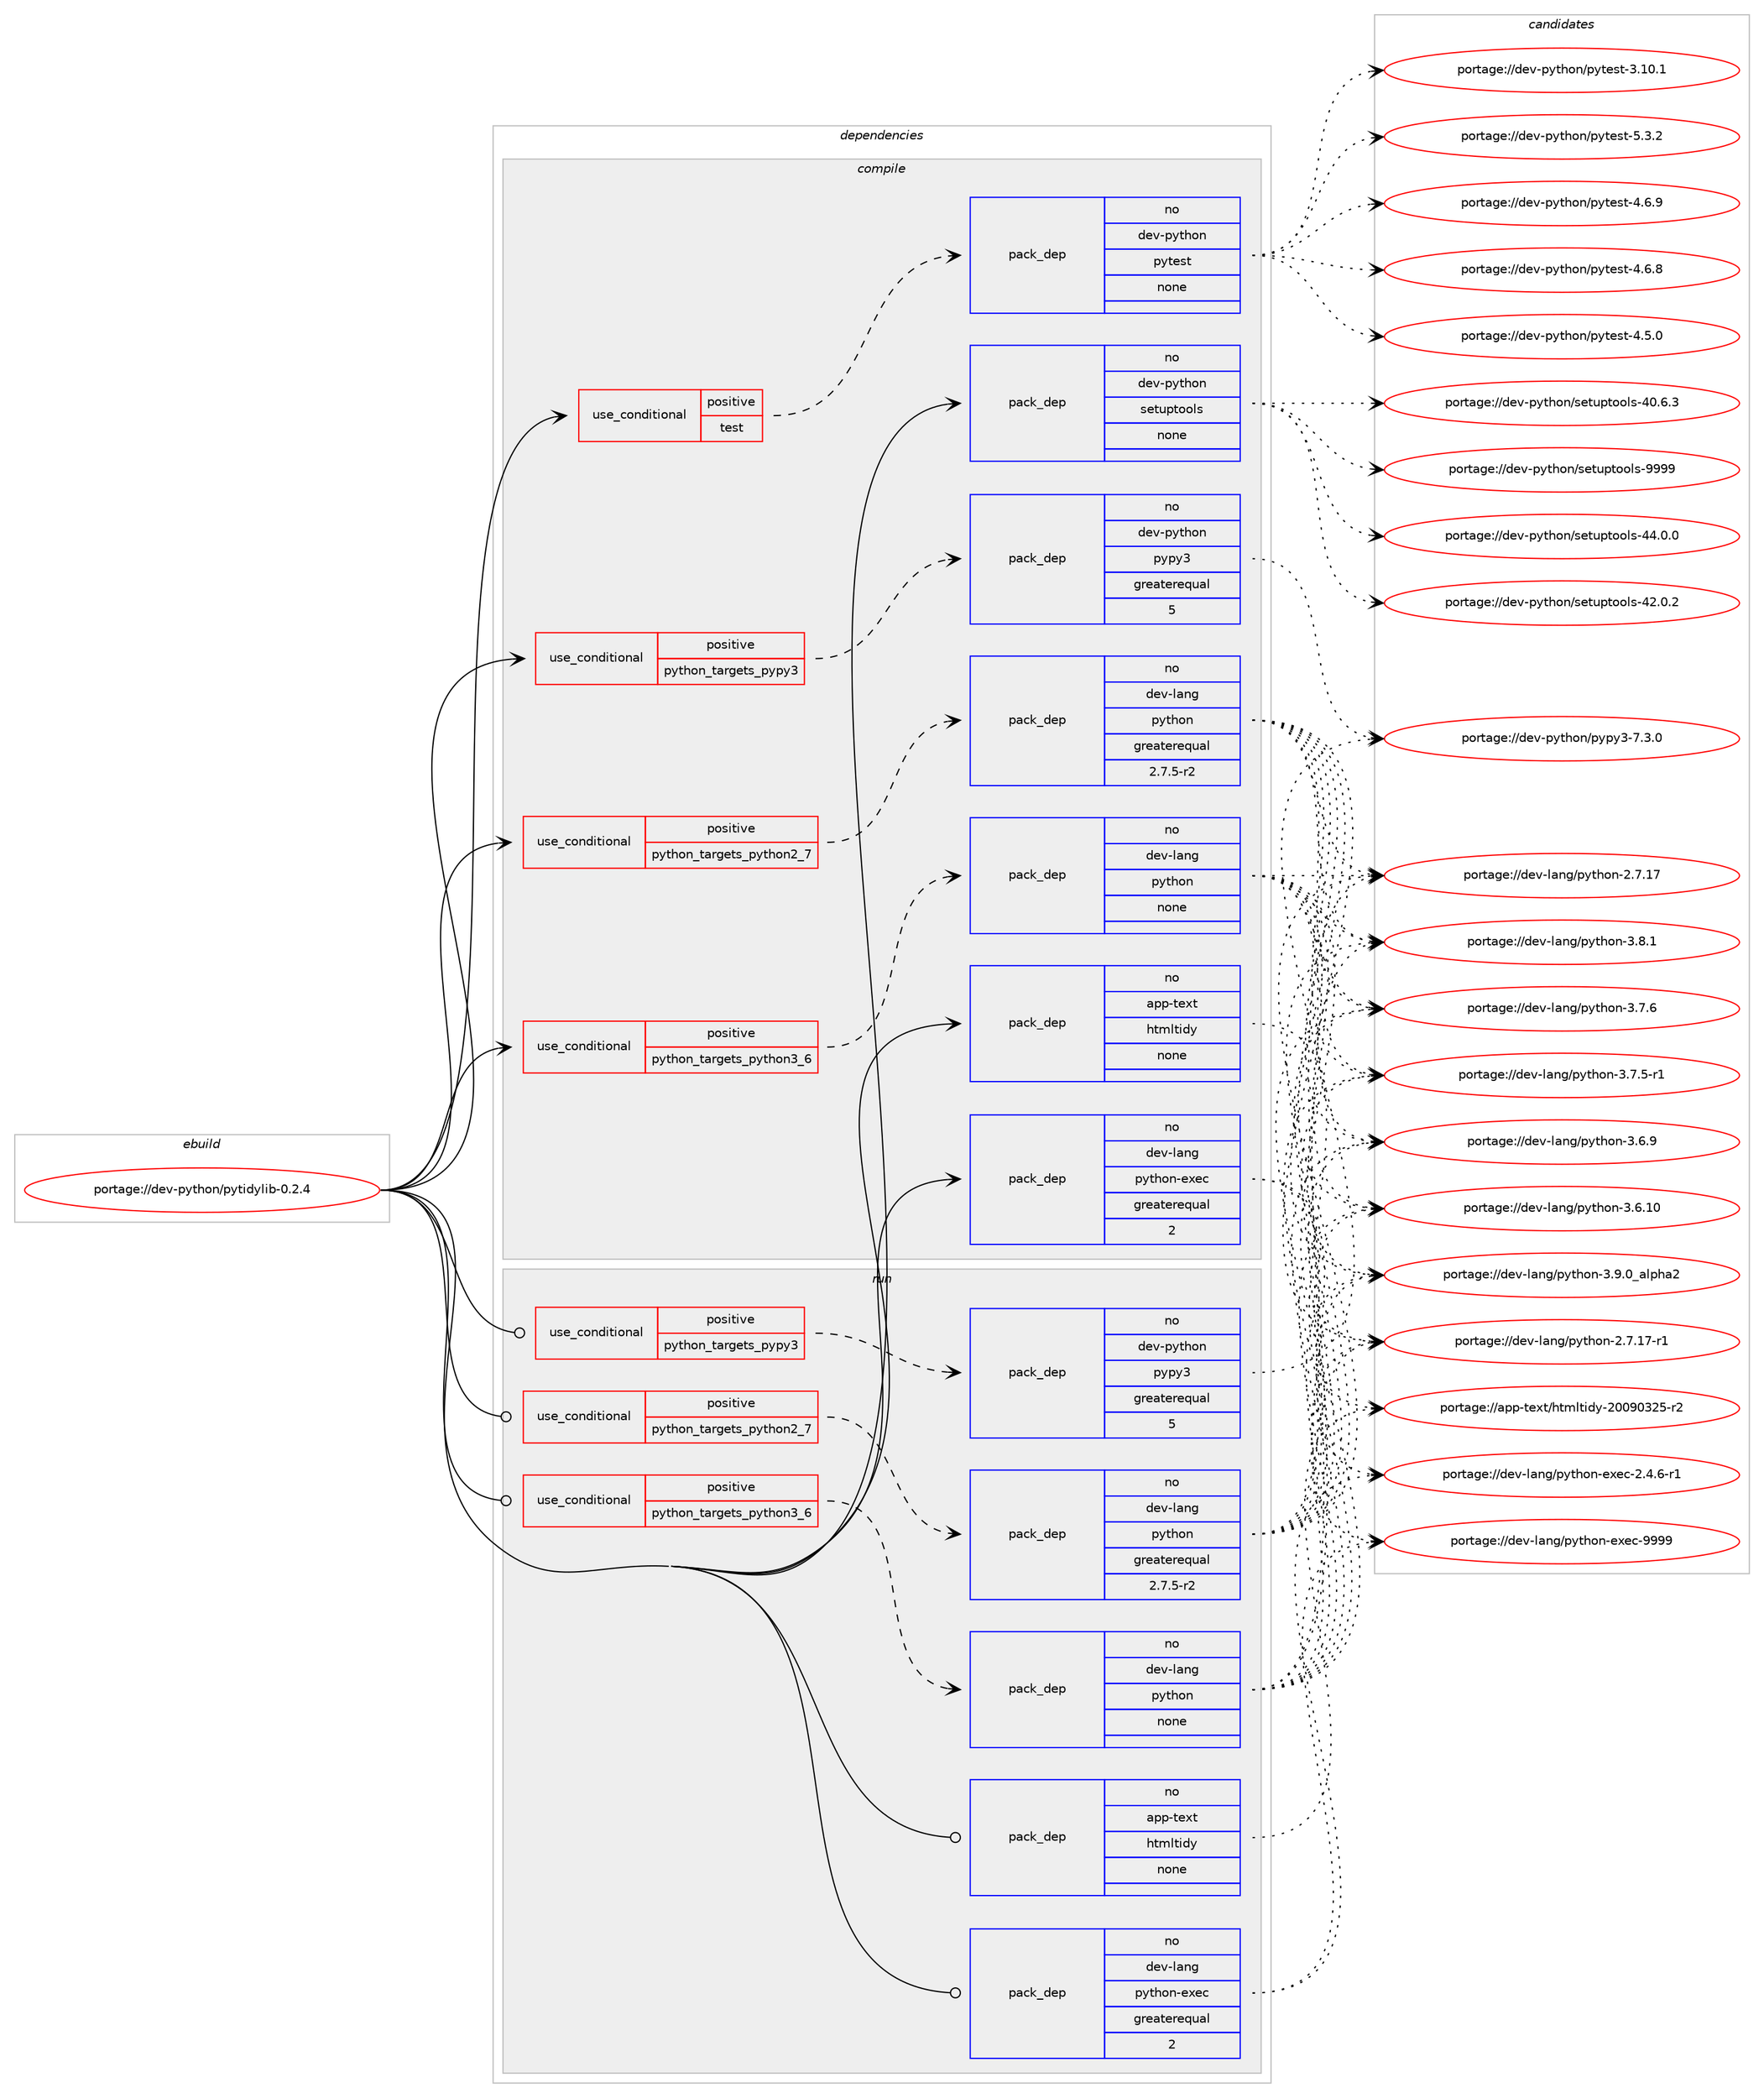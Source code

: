 digraph prolog {

# *************
# Graph options
# *************

newrank=true;
concentrate=true;
compound=true;
graph [rankdir=LR,fontname=Helvetica,fontsize=10,ranksep=1.5];#, ranksep=2.5, nodesep=0.2];
edge  [arrowhead=vee];
node  [fontname=Helvetica,fontsize=10];

# **********
# The ebuild
# **********

subgraph cluster_leftcol {
color=gray;
label=<<i>ebuild</i>>;
id [label="portage://dev-python/pytidylib-0.2.4", color=red, width=4, href="../dev-python/pytidylib-0.2.4.svg"];
}

# ****************
# The dependencies
# ****************

subgraph cluster_midcol {
color=gray;
label=<<i>dependencies</i>>;
subgraph cluster_compile {
fillcolor="#eeeeee";
style=filled;
label=<<i>compile</i>>;
subgraph cond107347 {
dependency430210 [label=<<TABLE BORDER="0" CELLBORDER="1" CELLSPACING="0" CELLPADDING="4"><TR><TD ROWSPAN="3" CELLPADDING="10">use_conditional</TD></TR><TR><TD>positive</TD></TR><TR><TD>python_targets_pypy3</TD></TR></TABLE>>, shape=none, color=red];
subgraph pack317951 {
dependency430211 [label=<<TABLE BORDER="0" CELLBORDER="1" CELLSPACING="0" CELLPADDING="4" WIDTH="220"><TR><TD ROWSPAN="6" CELLPADDING="30">pack_dep</TD></TR><TR><TD WIDTH="110">no</TD></TR><TR><TD>dev-python</TD></TR><TR><TD>pypy3</TD></TR><TR><TD>greaterequal</TD></TR><TR><TD>5</TD></TR></TABLE>>, shape=none, color=blue];
}
dependency430210:e -> dependency430211:w [weight=20,style="dashed",arrowhead="vee"];
}
id:e -> dependency430210:w [weight=20,style="solid",arrowhead="vee"];
subgraph cond107348 {
dependency430212 [label=<<TABLE BORDER="0" CELLBORDER="1" CELLSPACING="0" CELLPADDING="4"><TR><TD ROWSPAN="3" CELLPADDING="10">use_conditional</TD></TR><TR><TD>positive</TD></TR><TR><TD>python_targets_python2_7</TD></TR></TABLE>>, shape=none, color=red];
subgraph pack317952 {
dependency430213 [label=<<TABLE BORDER="0" CELLBORDER="1" CELLSPACING="0" CELLPADDING="4" WIDTH="220"><TR><TD ROWSPAN="6" CELLPADDING="30">pack_dep</TD></TR><TR><TD WIDTH="110">no</TD></TR><TR><TD>dev-lang</TD></TR><TR><TD>python</TD></TR><TR><TD>greaterequal</TD></TR><TR><TD>2.7.5-r2</TD></TR></TABLE>>, shape=none, color=blue];
}
dependency430212:e -> dependency430213:w [weight=20,style="dashed",arrowhead="vee"];
}
id:e -> dependency430212:w [weight=20,style="solid",arrowhead="vee"];
subgraph cond107349 {
dependency430214 [label=<<TABLE BORDER="0" CELLBORDER="1" CELLSPACING="0" CELLPADDING="4"><TR><TD ROWSPAN="3" CELLPADDING="10">use_conditional</TD></TR><TR><TD>positive</TD></TR><TR><TD>python_targets_python3_6</TD></TR></TABLE>>, shape=none, color=red];
subgraph pack317953 {
dependency430215 [label=<<TABLE BORDER="0" CELLBORDER="1" CELLSPACING="0" CELLPADDING="4" WIDTH="220"><TR><TD ROWSPAN="6" CELLPADDING="30">pack_dep</TD></TR><TR><TD WIDTH="110">no</TD></TR><TR><TD>dev-lang</TD></TR><TR><TD>python</TD></TR><TR><TD>none</TD></TR><TR><TD></TD></TR></TABLE>>, shape=none, color=blue];
}
dependency430214:e -> dependency430215:w [weight=20,style="dashed",arrowhead="vee"];
}
id:e -> dependency430214:w [weight=20,style="solid",arrowhead="vee"];
subgraph cond107350 {
dependency430216 [label=<<TABLE BORDER="0" CELLBORDER="1" CELLSPACING="0" CELLPADDING="4"><TR><TD ROWSPAN="3" CELLPADDING="10">use_conditional</TD></TR><TR><TD>positive</TD></TR><TR><TD>test</TD></TR></TABLE>>, shape=none, color=red];
subgraph pack317954 {
dependency430217 [label=<<TABLE BORDER="0" CELLBORDER="1" CELLSPACING="0" CELLPADDING="4" WIDTH="220"><TR><TD ROWSPAN="6" CELLPADDING="30">pack_dep</TD></TR><TR><TD WIDTH="110">no</TD></TR><TR><TD>dev-python</TD></TR><TR><TD>pytest</TD></TR><TR><TD>none</TD></TR><TR><TD></TD></TR></TABLE>>, shape=none, color=blue];
}
dependency430216:e -> dependency430217:w [weight=20,style="dashed",arrowhead="vee"];
}
id:e -> dependency430216:w [weight=20,style="solid",arrowhead="vee"];
subgraph pack317955 {
dependency430218 [label=<<TABLE BORDER="0" CELLBORDER="1" CELLSPACING="0" CELLPADDING="4" WIDTH="220"><TR><TD ROWSPAN="6" CELLPADDING="30">pack_dep</TD></TR><TR><TD WIDTH="110">no</TD></TR><TR><TD>app-text</TD></TR><TR><TD>htmltidy</TD></TR><TR><TD>none</TD></TR><TR><TD></TD></TR></TABLE>>, shape=none, color=blue];
}
id:e -> dependency430218:w [weight=20,style="solid",arrowhead="vee"];
subgraph pack317956 {
dependency430219 [label=<<TABLE BORDER="0" CELLBORDER="1" CELLSPACING="0" CELLPADDING="4" WIDTH="220"><TR><TD ROWSPAN="6" CELLPADDING="30">pack_dep</TD></TR><TR><TD WIDTH="110">no</TD></TR><TR><TD>dev-lang</TD></TR><TR><TD>python-exec</TD></TR><TR><TD>greaterequal</TD></TR><TR><TD>2</TD></TR></TABLE>>, shape=none, color=blue];
}
id:e -> dependency430219:w [weight=20,style="solid",arrowhead="vee"];
subgraph pack317957 {
dependency430220 [label=<<TABLE BORDER="0" CELLBORDER="1" CELLSPACING="0" CELLPADDING="4" WIDTH="220"><TR><TD ROWSPAN="6" CELLPADDING="30">pack_dep</TD></TR><TR><TD WIDTH="110">no</TD></TR><TR><TD>dev-python</TD></TR><TR><TD>setuptools</TD></TR><TR><TD>none</TD></TR><TR><TD></TD></TR></TABLE>>, shape=none, color=blue];
}
id:e -> dependency430220:w [weight=20,style="solid",arrowhead="vee"];
}
subgraph cluster_compileandrun {
fillcolor="#eeeeee";
style=filled;
label=<<i>compile and run</i>>;
}
subgraph cluster_run {
fillcolor="#eeeeee";
style=filled;
label=<<i>run</i>>;
subgraph cond107351 {
dependency430221 [label=<<TABLE BORDER="0" CELLBORDER="1" CELLSPACING="0" CELLPADDING="4"><TR><TD ROWSPAN="3" CELLPADDING="10">use_conditional</TD></TR><TR><TD>positive</TD></TR><TR><TD>python_targets_pypy3</TD></TR></TABLE>>, shape=none, color=red];
subgraph pack317958 {
dependency430222 [label=<<TABLE BORDER="0" CELLBORDER="1" CELLSPACING="0" CELLPADDING="4" WIDTH="220"><TR><TD ROWSPAN="6" CELLPADDING="30">pack_dep</TD></TR><TR><TD WIDTH="110">no</TD></TR><TR><TD>dev-python</TD></TR><TR><TD>pypy3</TD></TR><TR><TD>greaterequal</TD></TR><TR><TD>5</TD></TR></TABLE>>, shape=none, color=blue];
}
dependency430221:e -> dependency430222:w [weight=20,style="dashed",arrowhead="vee"];
}
id:e -> dependency430221:w [weight=20,style="solid",arrowhead="odot"];
subgraph cond107352 {
dependency430223 [label=<<TABLE BORDER="0" CELLBORDER="1" CELLSPACING="0" CELLPADDING="4"><TR><TD ROWSPAN="3" CELLPADDING="10">use_conditional</TD></TR><TR><TD>positive</TD></TR><TR><TD>python_targets_python2_7</TD></TR></TABLE>>, shape=none, color=red];
subgraph pack317959 {
dependency430224 [label=<<TABLE BORDER="0" CELLBORDER="1" CELLSPACING="0" CELLPADDING="4" WIDTH="220"><TR><TD ROWSPAN="6" CELLPADDING="30">pack_dep</TD></TR><TR><TD WIDTH="110">no</TD></TR><TR><TD>dev-lang</TD></TR><TR><TD>python</TD></TR><TR><TD>greaterequal</TD></TR><TR><TD>2.7.5-r2</TD></TR></TABLE>>, shape=none, color=blue];
}
dependency430223:e -> dependency430224:w [weight=20,style="dashed",arrowhead="vee"];
}
id:e -> dependency430223:w [weight=20,style="solid",arrowhead="odot"];
subgraph cond107353 {
dependency430225 [label=<<TABLE BORDER="0" CELLBORDER="1" CELLSPACING="0" CELLPADDING="4"><TR><TD ROWSPAN="3" CELLPADDING="10">use_conditional</TD></TR><TR><TD>positive</TD></TR><TR><TD>python_targets_python3_6</TD></TR></TABLE>>, shape=none, color=red];
subgraph pack317960 {
dependency430226 [label=<<TABLE BORDER="0" CELLBORDER="1" CELLSPACING="0" CELLPADDING="4" WIDTH="220"><TR><TD ROWSPAN="6" CELLPADDING="30">pack_dep</TD></TR><TR><TD WIDTH="110">no</TD></TR><TR><TD>dev-lang</TD></TR><TR><TD>python</TD></TR><TR><TD>none</TD></TR><TR><TD></TD></TR></TABLE>>, shape=none, color=blue];
}
dependency430225:e -> dependency430226:w [weight=20,style="dashed",arrowhead="vee"];
}
id:e -> dependency430225:w [weight=20,style="solid",arrowhead="odot"];
subgraph pack317961 {
dependency430227 [label=<<TABLE BORDER="0" CELLBORDER="1" CELLSPACING="0" CELLPADDING="4" WIDTH="220"><TR><TD ROWSPAN="6" CELLPADDING="30">pack_dep</TD></TR><TR><TD WIDTH="110">no</TD></TR><TR><TD>app-text</TD></TR><TR><TD>htmltidy</TD></TR><TR><TD>none</TD></TR><TR><TD></TD></TR></TABLE>>, shape=none, color=blue];
}
id:e -> dependency430227:w [weight=20,style="solid",arrowhead="odot"];
subgraph pack317962 {
dependency430228 [label=<<TABLE BORDER="0" CELLBORDER="1" CELLSPACING="0" CELLPADDING="4" WIDTH="220"><TR><TD ROWSPAN="6" CELLPADDING="30">pack_dep</TD></TR><TR><TD WIDTH="110">no</TD></TR><TR><TD>dev-lang</TD></TR><TR><TD>python-exec</TD></TR><TR><TD>greaterequal</TD></TR><TR><TD>2</TD></TR></TABLE>>, shape=none, color=blue];
}
id:e -> dependency430228:w [weight=20,style="solid",arrowhead="odot"];
}
}

# **************
# The candidates
# **************

subgraph cluster_choices {
rank=same;
color=gray;
label=<<i>candidates</i>>;

subgraph choice317951 {
color=black;
nodesep=1;
choice100101118451121211161041111104711212111212151455546514648 [label="portage://dev-python/pypy3-7.3.0", color=red, width=4,href="../dev-python/pypy3-7.3.0.svg"];
dependency430211:e -> choice100101118451121211161041111104711212111212151455546514648:w [style=dotted,weight="100"];
}
subgraph choice317952 {
color=black;
nodesep=1;
choice10010111845108971101034711212111610411111045514657464895971081121049750 [label="portage://dev-lang/python-3.9.0_alpha2", color=red, width=4,href="../dev-lang/python-3.9.0_alpha2.svg"];
choice100101118451089711010347112121116104111110455146564649 [label="portage://dev-lang/python-3.8.1", color=red, width=4,href="../dev-lang/python-3.8.1.svg"];
choice100101118451089711010347112121116104111110455146554654 [label="portage://dev-lang/python-3.7.6", color=red, width=4,href="../dev-lang/python-3.7.6.svg"];
choice1001011184510897110103471121211161041111104551465546534511449 [label="portage://dev-lang/python-3.7.5-r1", color=red, width=4,href="../dev-lang/python-3.7.5-r1.svg"];
choice100101118451089711010347112121116104111110455146544657 [label="portage://dev-lang/python-3.6.9", color=red, width=4,href="../dev-lang/python-3.6.9.svg"];
choice10010111845108971101034711212111610411111045514654464948 [label="portage://dev-lang/python-3.6.10", color=red, width=4,href="../dev-lang/python-3.6.10.svg"];
choice100101118451089711010347112121116104111110455046554649554511449 [label="portage://dev-lang/python-2.7.17-r1", color=red, width=4,href="../dev-lang/python-2.7.17-r1.svg"];
choice10010111845108971101034711212111610411111045504655464955 [label="portage://dev-lang/python-2.7.17", color=red, width=4,href="../dev-lang/python-2.7.17.svg"];
dependency430213:e -> choice10010111845108971101034711212111610411111045514657464895971081121049750:w [style=dotted,weight="100"];
dependency430213:e -> choice100101118451089711010347112121116104111110455146564649:w [style=dotted,weight="100"];
dependency430213:e -> choice100101118451089711010347112121116104111110455146554654:w [style=dotted,weight="100"];
dependency430213:e -> choice1001011184510897110103471121211161041111104551465546534511449:w [style=dotted,weight="100"];
dependency430213:e -> choice100101118451089711010347112121116104111110455146544657:w [style=dotted,weight="100"];
dependency430213:e -> choice10010111845108971101034711212111610411111045514654464948:w [style=dotted,weight="100"];
dependency430213:e -> choice100101118451089711010347112121116104111110455046554649554511449:w [style=dotted,weight="100"];
dependency430213:e -> choice10010111845108971101034711212111610411111045504655464955:w [style=dotted,weight="100"];
}
subgraph choice317953 {
color=black;
nodesep=1;
choice10010111845108971101034711212111610411111045514657464895971081121049750 [label="portage://dev-lang/python-3.9.0_alpha2", color=red, width=4,href="../dev-lang/python-3.9.0_alpha2.svg"];
choice100101118451089711010347112121116104111110455146564649 [label="portage://dev-lang/python-3.8.1", color=red, width=4,href="../dev-lang/python-3.8.1.svg"];
choice100101118451089711010347112121116104111110455146554654 [label="portage://dev-lang/python-3.7.6", color=red, width=4,href="../dev-lang/python-3.7.6.svg"];
choice1001011184510897110103471121211161041111104551465546534511449 [label="portage://dev-lang/python-3.7.5-r1", color=red, width=4,href="../dev-lang/python-3.7.5-r1.svg"];
choice100101118451089711010347112121116104111110455146544657 [label="portage://dev-lang/python-3.6.9", color=red, width=4,href="../dev-lang/python-3.6.9.svg"];
choice10010111845108971101034711212111610411111045514654464948 [label="portage://dev-lang/python-3.6.10", color=red, width=4,href="../dev-lang/python-3.6.10.svg"];
choice100101118451089711010347112121116104111110455046554649554511449 [label="portage://dev-lang/python-2.7.17-r1", color=red, width=4,href="../dev-lang/python-2.7.17-r1.svg"];
choice10010111845108971101034711212111610411111045504655464955 [label="portage://dev-lang/python-2.7.17", color=red, width=4,href="../dev-lang/python-2.7.17.svg"];
dependency430215:e -> choice10010111845108971101034711212111610411111045514657464895971081121049750:w [style=dotted,weight="100"];
dependency430215:e -> choice100101118451089711010347112121116104111110455146564649:w [style=dotted,weight="100"];
dependency430215:e -> choice100101118451089711010347112121116104111110455146554654:w [style=dotted,weight="100"];
dependency430215:e -> choice1001011184510897110103471121211161041111104551465546534511449:w [style=dotted,weight="100"];
dependency430215:e -> choice100101118451089711010347112121116104111110455146544657:w [style=dotted,weight="100"];
dependency430215:e -> choice10010111845108971101034711212111610411111045514654464948:w [style=dotted,weight="100"];
dependency430215:e -> choice100101118451089711010347112121116104111110455046554649554511449:w [style=dotted,weight="100"];
dependency430215:e -> choice10010111845108971101034711212111610411111045504655464955:w [style=dotted,weight="100"];
}
subgraph choice317954 {
color=black;
nodesep=1;
choice1001011184511212111610411111047112121116101115116455346514650 [label="portage://dev-python/pytest-5.3.2", color=red, width=4,href="../dev-python/pytest-5.3.2.svg"];
choice1001011184511212111610411111047112121116101115116455246544657 [label="portage://dev-python/pytest-4.6.9", color=red, width=4,href="../dev-python/pytest-4.6.9.svg"];
choice1001011184511212111610411111047112121116101115116455246544656 [label="portage://dev-python/pytest-4.6.8", color=red, width=4,href="../dev-python/pytest-4.6.8.svg"];
choice1001011184511212111610411111047112121116101115116455246534648 [label="portage://dev-python/pytest-4.5.0", color=red, width=4,href="../dev-python/pytest-4.5.0.svg"];
choice100101118451121211161041111104711212111610111511645514649484649 [label="portage://dev-python/pytest-3.10.1", color=red, width=4,href="../dev-python/pytest-3.10.1.svg"];
dependency430217:e -> choice1001011184511212111610411111047112121116101115116455346514650:w [style=dotted,weight="100"];
dependency430217:e -> choice1001011184511212111610411111047112121116101115116455246544657:w [style=dotted,weight="100"];
dependency430217:e -> choice1001011184511212111610411111047112121116101115116455246544656:w [style=dotted,weight="100"];
dependency430217:e -> choice1001011184511212111610411111047112121116101115116455246534648:w [style=dotted,weight="100"];
dependency430217:e -> choice100101118451121211161041111104711212111610111511645514649484649:w [style=dotted,weight="100"];
}
subgraph choice317955 {
color=black;
nodesep=1;
choice9711211245116101120116471041161091081161051001214550484857485150534511450 [label="portage://app-text/htmltidy-20090325-r2", color=red, width=4,href="../app-text/htmltidy-20090325-r2.svg"];
dependency430218:e -> choice9711211245116101120116471041161091081161051001214550484857485150534511450:w [style=dotted,weight="100"];
}
subgraph choice317956 {
color=black;
nodesep=1;
choice10010111845108971101034711212111610411111045101120101994557575757 [label="portage://dev-lang/python-exec-9999", color=red, width=4,href="../dev-lang/python-exec-9999.svg"];
choice10010111845108971101034711212111610411111045101120101994550465246544511449 [label="portage://dev-lang/python-exec-2.4.6-r1", color=red, width=4,href="../dev-lang/python-exec-2.4.6-r1.svg"];
dependency430219:e -> choice10010111845108971101034711212111610411111045101120101994557575757:w [style=dotted,weight="100"];
dependency430219:e -> choice10010111845108971101034711212111610411111045101120101994550465246544511449:w [style=dotted,weight="100"];
}
subgraph choice317957 {
color=black;
nodesep=1;
choice10010111845112121116104111110471151011161171121161111111081154557575757 [label="portage://dev-python/setuptools-9999", color=red, width=4,href="../dev-python/setuptools-9999.svg"];
choice100101118451121211161041111104711510111611711211611111110811545525246484648 [label="portage://dev-python/setuptools-44.0.0", color=red, width=4,href="../dev-python/setuptools-44.0.0.svg"];
choice100101118451121211161041111104711510111611711211611111110811545525046484650 [label="portage://dev-python/setuptools-42.0.2", color=red, width=4,href="../dev-python/setuptools-42.0.2.svg"];
choice100101118451121211161041111104711510111611711211611111110811545524846544651 [label="portage://dev-python/setuptools-40.6.3", color=red, width=4,href="../dev-python/setuptools-40.6.3.svg"];
dependency430220:e -> choice10010111845112121116104111110471151011161171121161111111081154557575757:w [style=dotted,weight="100"];
dependency430220:e -> choice100101118451121211161041111104711510111611711211611111110811545525246484648:w [style=dotted,weight="100"];
dependency430220:e -> choice100101118451121211161041111104711510111611711211611111110811545525046484650:w [style=dotted,weight="100"];
dependency430220:e -> choice100101118451121211161041111104711510111611711211611111110811545524846544651:w [style=dotted,weight="100"];
}
subgraph choice317958 {
color=black;
nodesep=1;
choice100101118451121211161041111104711212111212151455546514648 [label="portage://dev-python/pypy3-7.3.0", color=red, width=4,href="../dev-python/pypy3-7.3.0.svg"];
dependency430222:e -> choice100101118451121211161041111104711212111212151455546514648:w [style=dotted,weight="100"];
}
subgraph choice317959 {
color=black;
nodesep=1;
choice10010111845108971101034711212111610411111045514657464895971081121049750 [label="portage://dev-lang/python-3.9.0_alpha2", color=red, width=4,href="../dev-lang/python-3.9.0_alpha2.svg"];
choice100101118451089711010347112121116104111110455146564649 [label="portage://dev-lang/python-3.8.1", color=red, width=4,href="../dev-lang/python-3.8.1.svg"];
choice100101118451089711010347112121116104111110455146554654 [label="portage://dev-lang/python-3.7.6", color=red, width=4,href="../dev-lang/python-3.7.6.svg"];
choice1001011184510897110103471121211161041111104551465546534511449 [label="portage://dev-lang/python-3.7.5-r1", color=red, width=4,href="../dev-lang/python-3.7.5-r1.svg"];
choice100101118451089711010347112121116104111110455146544657 [label="portage://dev-lang/python-3.6.9", color=red, width=4,href="../dev-lang/python-3.6.9.svg"];
choice10010111845108971101034711212111610411111045514654464948 [label="portage://dev-lang/python-3.6.10", color=red, width=4,href="../dev-lang/python-3.6.10.svg"];
choice100101118451089711010347112121116104111110455046554649554511449 [label="portage://dev-lang/python-2.7.17-r1", color=red, width=4,href="../dev-lang/python-2.7.17-r1.svg"];
choice10010111845108971101034711212111610411111045504655464955 [label="portage://dev-lang/python-2.7.17", color=red, width=4,href="../dev-lang/python-2.7.17.svg"];
dependency430224:e -> choice10010111845108971101034711212111610411111045514657464895971081121049750:w [style=dotted,weight="100"];
dependency430224:e -> choice100101118451089711010347112121116104111110455146564649:w [style=dotted,weight="100"];
dependency430224:e -> choice100101118451089711010347112121116104111110455146554654:w [style=dotted,weight="100"];
dependency430224:e -> choice1001011184510897110103471121211161041111104551465546534511449:w [style=dotted,weight="100"];
dependency430224:e -> choice100101118451089711010347112121116104111110455146544657:w [style=dotted,weight="100"];
dependency430224:e -> choice10010111845108971101034711212111610411111045514654464948:w [style=dotted,weight="100"];
dependency430224:e -> choice100101118451089711010347112121116104111110455046554649554511449:w [style=dotted,weight="100"];
dependency430224:e -> choice10010111845108971101034711212111610411111045504655464955:w [style=dotted,weight="100"];
}
subgraph choice317960 {
color=black;
nodesep=1;
choice10010111845108971101034711212111610411111045514657464895971081121049750 [label="portage://dev-lang/python-3.9.0_alpha2", color=red, width=4,href="../dev-lang/python-3.9.0_alpha2.svg"];
choice100101118451089711010347112121116104111110455146564649 [label="portage://dev-lang/python-3.8.1", color=red, width=4,href="../dev-lang/python-3.8.1.svg"];
choice100101118451089711010347112121116104111110455146554654 [label="portage://dev-lang/python-3.7.6", color=red, width=4,href="../dev-lang/python-3.7.6.svg"];
choice1001011184510897110103471121211161041111104551465546534511449 [label="portage://dev-lang/python-3.7.5-r1", color=red, width=4,href="../dev-lang/python-3.7.5-r1.svg"];
choice100101118451089711010347112121116104111110455146544657 [label="portage://dev-lang/python-3.6.9", color=red, width=4,href="../dev-lang/python-3.6.9.svg"];
choice10010111845108971101034711212111610411111045514654464948 [label="portage://dev-lang/python-3.6.10", color=red, width=4,href="../dev-lang/python-3.6.10.svg"];
choice100101118451089711010347112121116104111110455046554649554511449 [label="portage://dev-lang/python-2.7.17-r1", color=red, width=4,href="../dev-lang/python-2.7.17-r1.svg"];
choice10010111845108971101034711212111610411111045504655464955 [label="portage://dev-lang/python-2.7.17", color=red, width=4,href="../dev-lang/python-2.7.17.svg"];
dependency430226:e -> choice10010111845108971101034711212111610411111045514657464895971081121049750:w [style=dotted,weight="100"];
dependency430226:e -> choice100101118451089711010347112121116104111110455146564649:w [style=dotted,weight="100"];
dependency430226:e -> choice100101118451089711010347112121116104111110455146554654:w [style=dotted,weight="100"];
dependency430226:e -> choice1001011184510897110103471121211161041111104551465546534511449:w [style=dotted,weight="100"];
dependency430226:e -> choice100101118451089711010347112121116104111110455146544657:w [style=dotted,weight="100"];
dependency430226:e -> choice10010111845108971101034711212111610411111045514654464948:w [style=dotted,weight="100"];
dependency430226:e -> choice100101118451089711010347112121116104111110455046554649554511449:w [style=dotted,weight="100"];
dependency430226:e -> choice10010111845108971101034711212111610411111045504655464955:w [style=dotted,weight="100"];
}
subgraph choice317961 {
color=black;
nodesep=1;
choice9711211245116101120116471041161091081161051001214550484857485150534511450 [label="portage://app-text/htmltidy-20090325-r2", color=red, width=4,href="../app-text/htmltidy-20090325-r2.svg"];
dependency430227:e -> choice9711211245116101120116471041161091081161051001214550484857485150534511450:w [style=dotted,weight="100"];
}
subgraph choice317962 {
color=black;
nodesep=1;
choice10010111845108971101034711212111610411111045101120101994557575757 [label="portage://dev-lang/python-exec-9999", color=red, width=4,href="../dev-lang/python-exec-9999.svg"];
choice10010111845108971101034711212111610411111045101120101994550465246544511449 [label="portage://dev-lang/python-exec-2.4.6-r1", color=red, width=4,href="../dev-lang/python-exec-2.4.6-r1.svg"];
dependency430228:e -> choice10010111845108971101034711212111610411111045101120101994557575757:w [style=dotted,weight="100"];
dependency430228:e -> choice10010111845108971101034711212111610411111045101120101994550465246544511449:w [style=dotted,weight="100"];
}
}

}
